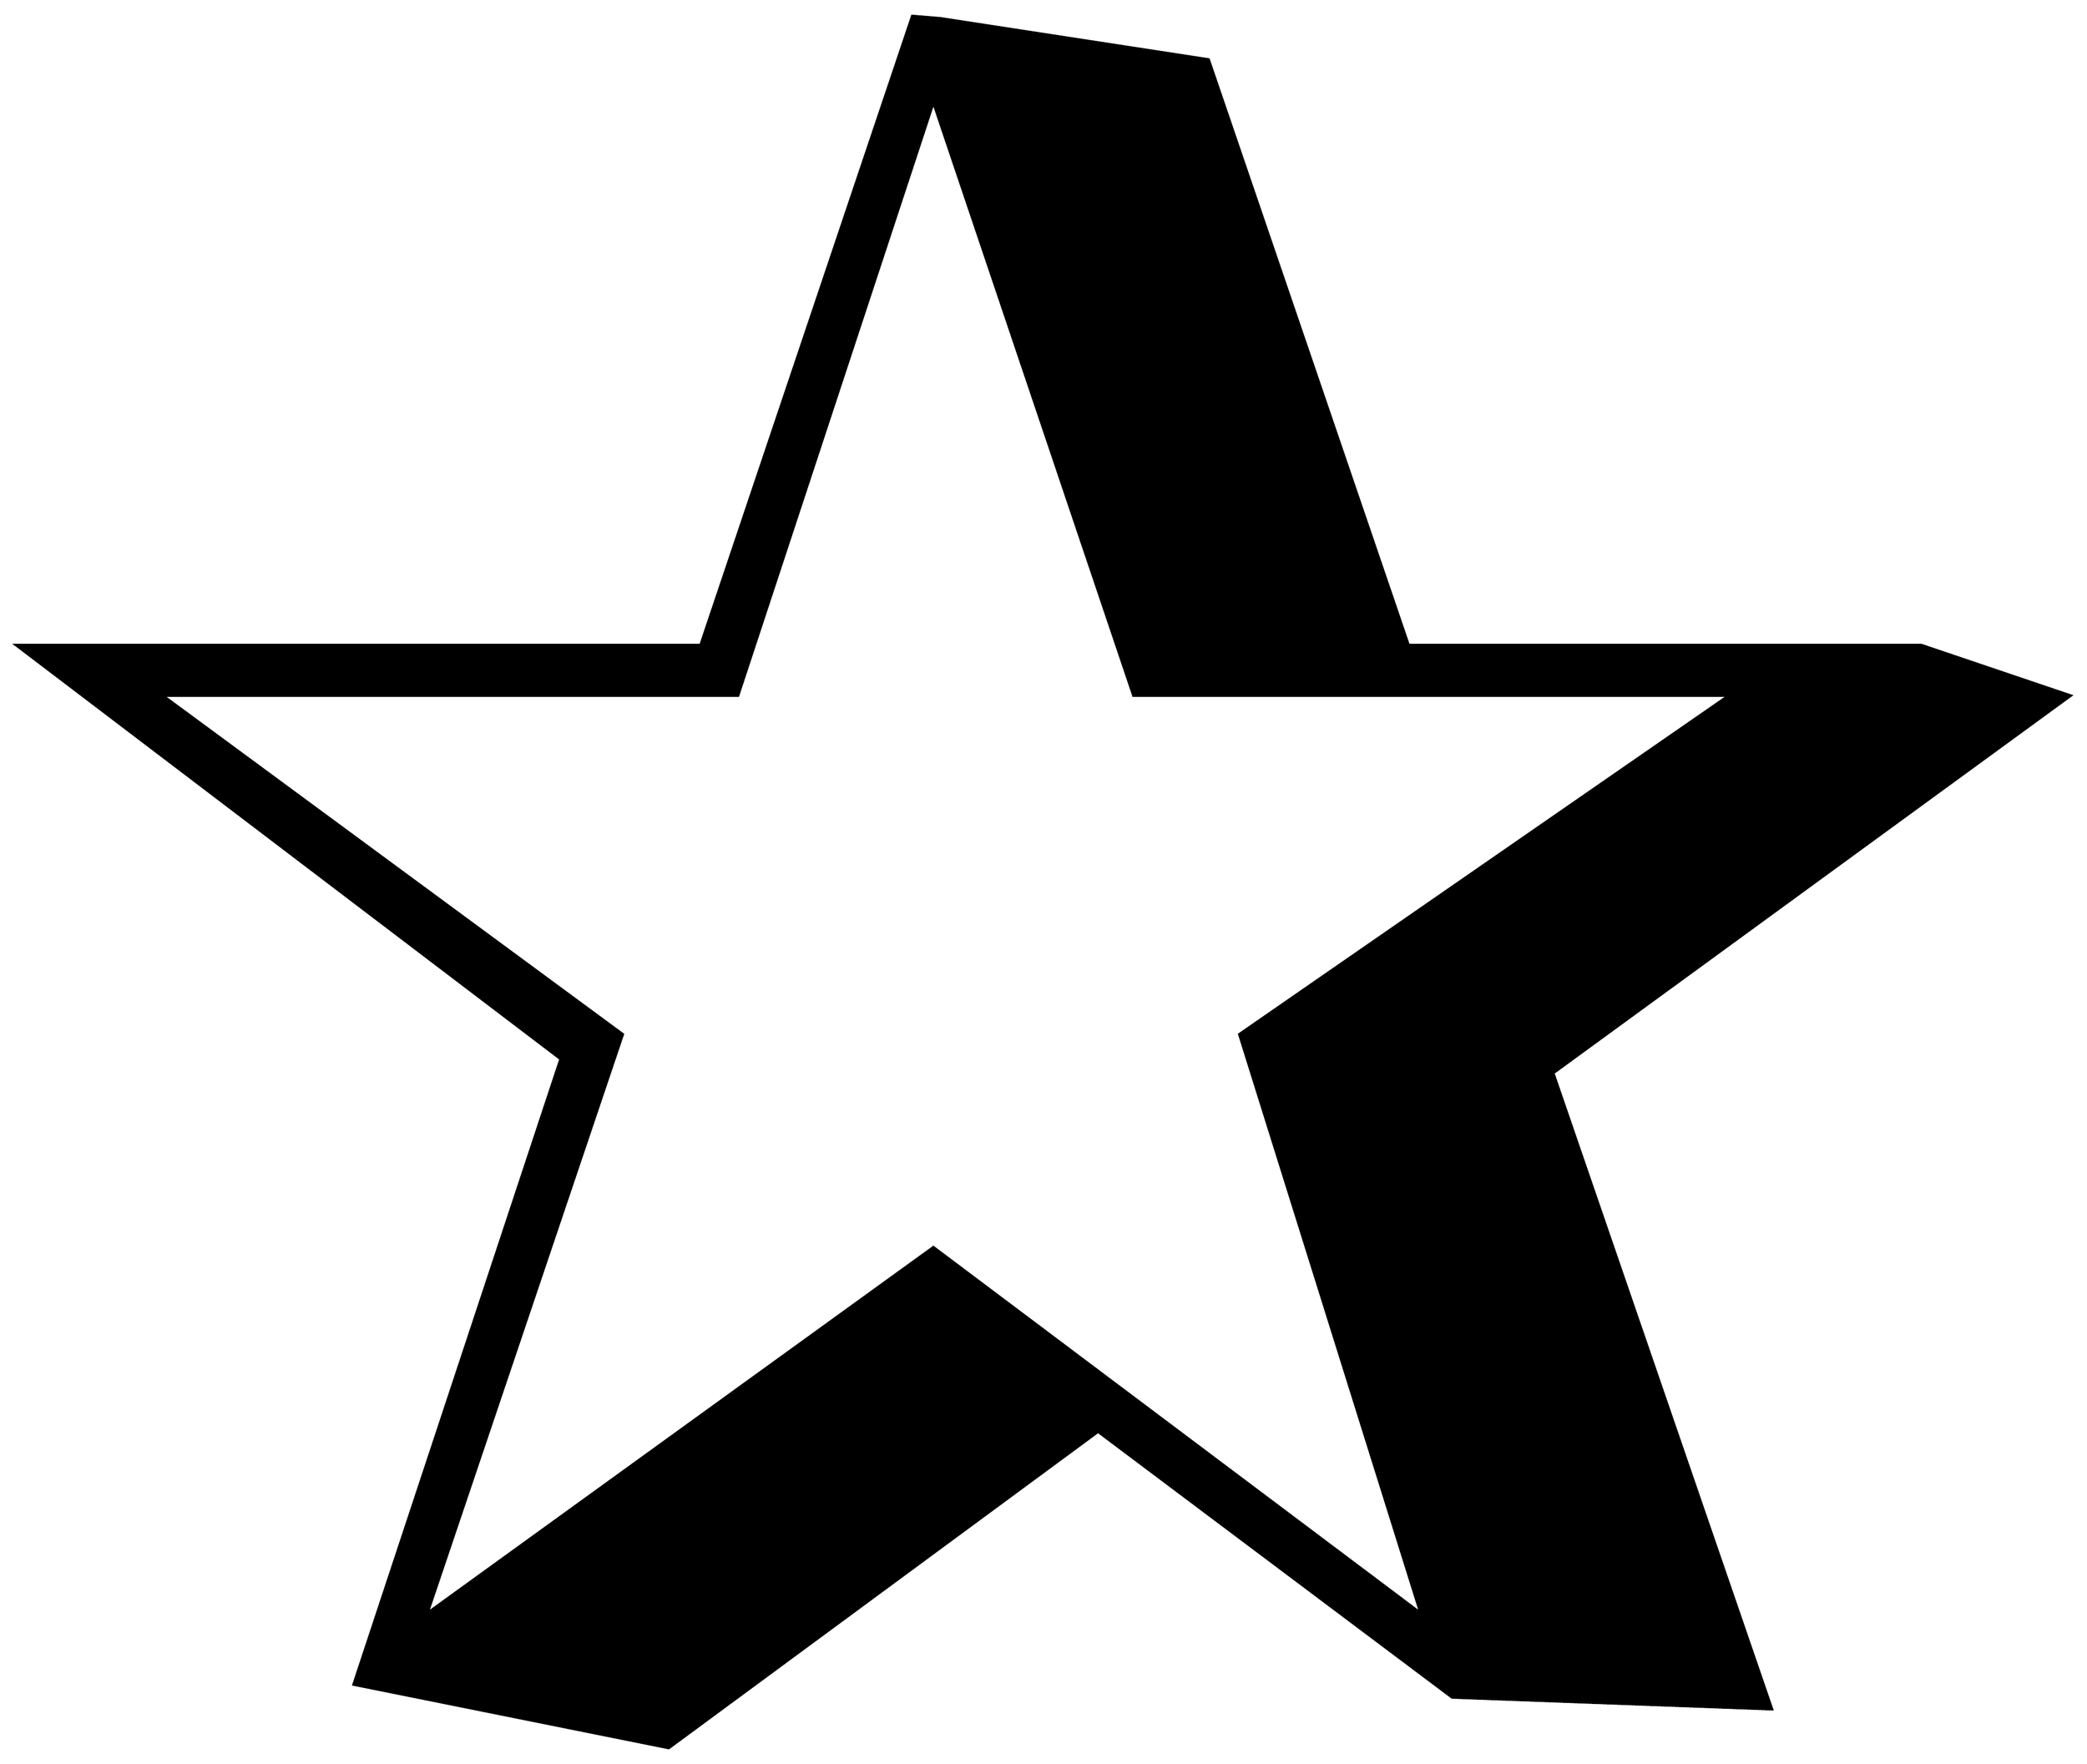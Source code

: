 


\begin{tikzpicture}[y=0.80pt, x=0.80pt, yscale=-1.0, xscale=1.0, inner sep=0pt, outer sep=0pt]
\begin{scope}[shift={(100.0,1831.0)},nonzero rule]
  \path[draw=.,fill=.,line width=1.600pt] (1847.0,-866.0) --
    (1407.0,-545.0) -- (1593.0,-4.0) -- (1321.0,-14.0) --
    (1020.0,-240.0) -- (655.0,29.0) -- (387.0,-25.0) --
    (563.0,-557.0) -- (100.0,-909.0) -- (682.0,-909.0) --
    (862.0,-1444.0) -- (886.0,-1442.0) -- (1114.0,-1407.0) --
    (1284.0,-909.0) -- (1720.0,-909.0) -- (1847.0,-866.0) --
    cycle(1556.0,-866.0) -- (1050.0,-866.0) -- (880.0,-1370.0)
    -- (714.0,-866.0) -- (225.0,-866.0) -- (616.0,-578.0) --
    (450.0,-86.0) -- (880.0,-397.0) -- (1294.0,-86.0) --
    (1140.0,-578.0) -- (1556.0,-866.0) -- cycle;
\end{scope}

\end{tikzpicture}


